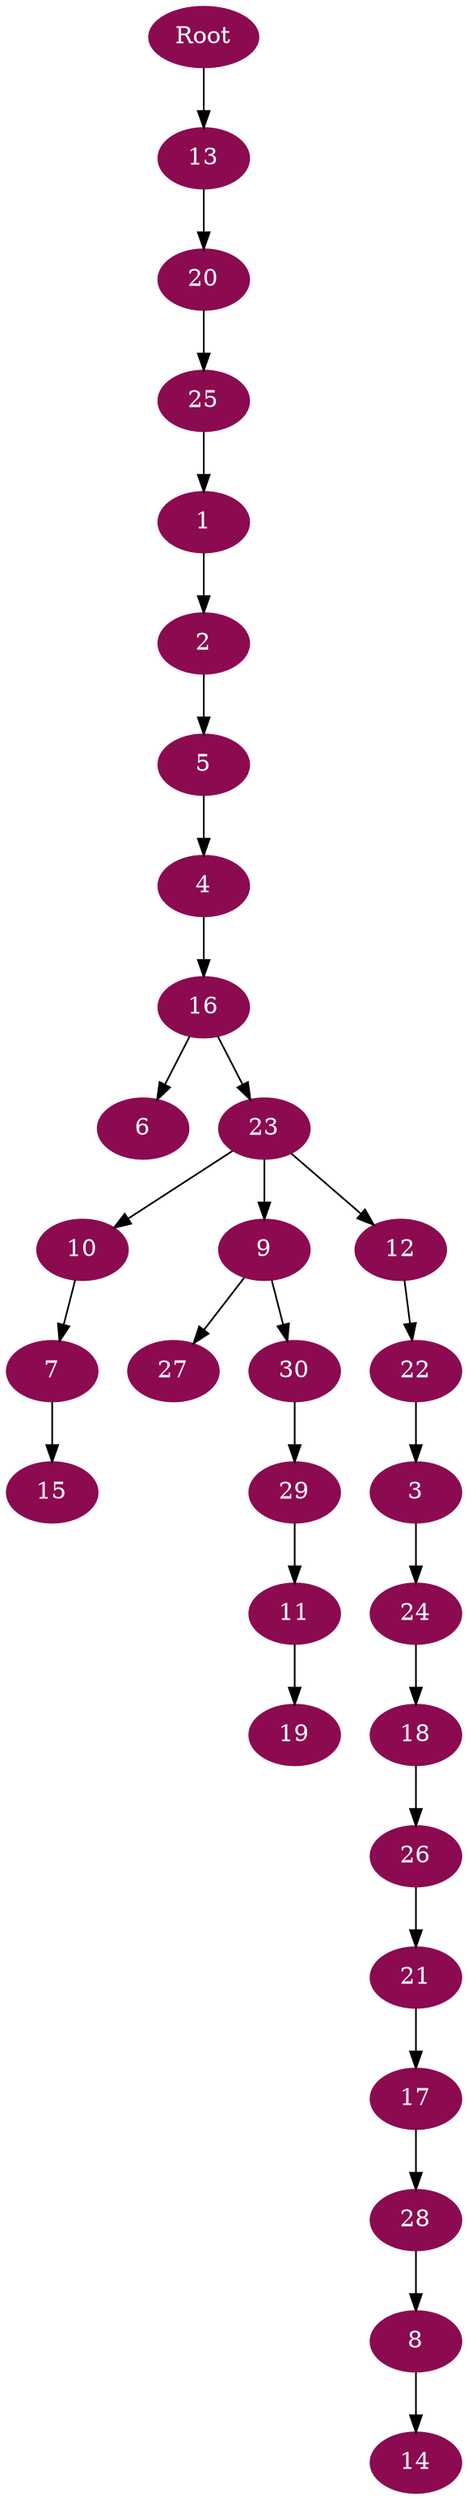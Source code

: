 digraph G {
node [color=deeppink4, style=filled, fontcolor=white];
25 -> 1;
1 -> 2;
22 -> 3;
5 -> 4;
2 -> 5;
16 -> 6;
10 -> 7;
28 -> 8;
23 -> 9;
23 -> 10;
29 -> 11;
23 -> 12;
Root -> 13;
8 -> 14;
7 -> 15;
4 -> 16;
21 -> 17;
24 -> 18;
11 -> 19;
13 -> 20;
26 -> 21;
12 -> 22;
16 -> 23;
3 -> 24;
20 -> 25;
18 -> 26;
9 -> 27;
17 -> 28;
30 -> 29;
9 -> 30;
}
